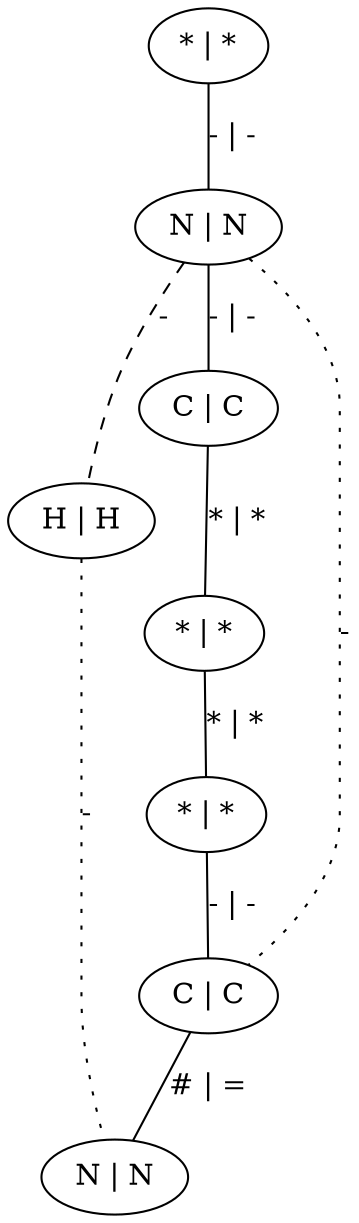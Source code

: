 graph G {
	0 [ label="* | *" ]
	1 [ label="N | N" ]
	2 [ label="H | H" ]
	3 [ label="C | C" ]
	4 [ label="* | *" ]
	5 [ label="* | *" ]
	6 [ label="C | C" ]
	7 [ label="N | N" ]
	0 -- 1 [ label="- | -" ]
	1 -- 2 [ style=dashed label="-" ]
	1 -- 3 [ label="- | -" ]
	1 -- 6 [ style=dotted label="-" ]
	2 -- 7 [ style=dotted label="-" ]
	3 -- 4 [ label="* | *" ]
	4 -- 5 [ label="* | *" ]
	5 -- 6 [ label="- | -" ]
	6 -- 7 [ label="# | =" ]
}
